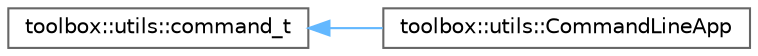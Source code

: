 digraph "Graphical Class Hierarchy"
{
 // LATEX_PDF_SIZE
  bgcolor="transparent";
  edge [fontname=Helvetica,fontsize=10,labelfontname=Helvetica,labelfontsize=10];
  node [fontname=Helvetica,fontsize=10,shape=box,height=0.2,width=0.4];
  rankdir="LR";
  Node0 [id="Node000000",label="toolbox::utils::command_t",height=0.2,width=0.4,color="grey40", fillcolor="white", style="filled",URL="$classtoolbox_1_1utils_1_1command__t.html",tooltip=" "];
  Node0 -> Node1 [id="edge29_Node000000_Node000001",dir="back",color="steelblue1",style="solid",tooltip=" "];
  Node1 [id="Node000001",label="toolbox::utils::CommandLineApp",height=0.2,width=0.4,color="grey40", fillcolor="white", style="filled",URL="$classtoolbox_1_1utils_1_1_command_line_app.html",tooltip=" "];
}
